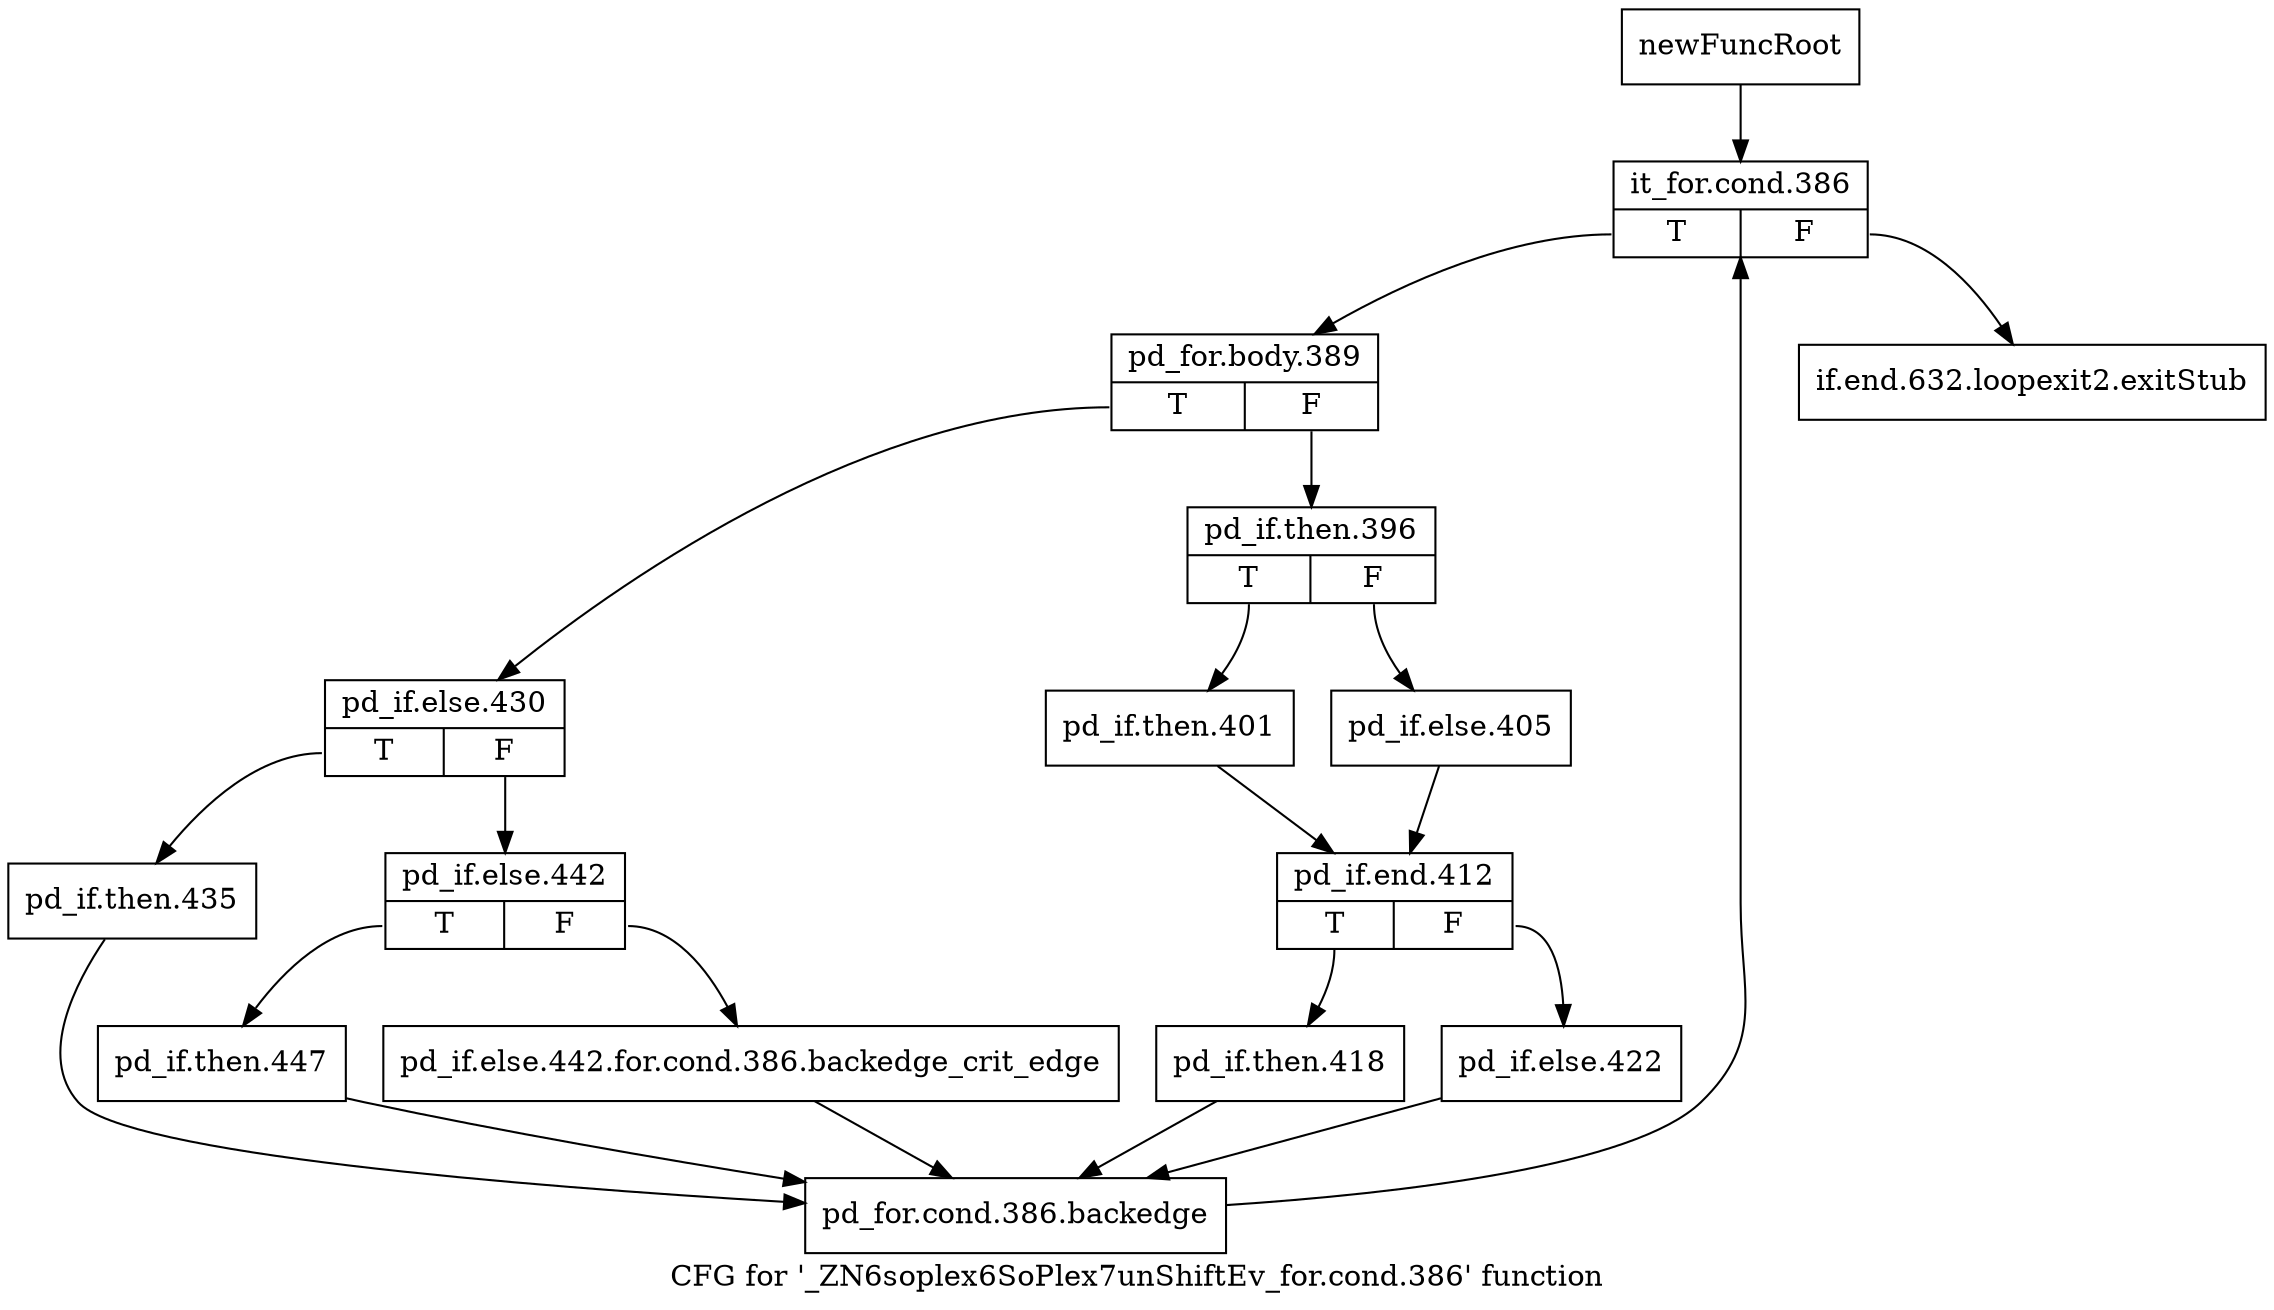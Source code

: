 digraph "CFG for '_ZN6soplex6SoPlex7unShiftEv_for.cond.386' function" {
	label="CFG for '_ZN6soplex6SoPlex7unShiftEv_for.cond.386' function";

	Node0x2edb110 [shape=record,label="{newFuncRoot}"];
	Node0x2edb110 -> Node0x2edb1b0;
	Node0x2edb160 [shape=record,label="{if.end.632.loopexit2.exitStub}"];
	Node0x2edb1b0 [shape=record,label="{it_for.cond.386|{<s0>T|<s1>F}}"];
	Node0x2edb1b0:s0 -> Node0x2edb200;
	Node0x2edb1b0:s1 -> Node0x2edb160;
	Node0x2edb200 [shape=record,label="{pd_for.body.389|{<s0>T|<s1>F}}"];
	Node0x2edb200:s0 -> Node0x2edb430;
	Node0x2edb200:s1 -> Node0x2edb250;
	Node0x2edb250 [shape=record,label="{pd_if.then.396|{<s0>T|<s1>F}}"];
	Node0x2edb250:s0 -> Node0x2edb2f0;
	Node0x2edb250:s1 -> Node0x2edb2a0;
	Node0x2edb2a0 [shape=record,label="{pd_if.else.405}"];
	Node0x2edb2a0 -> Node0x2edb340;
	Node0x2edb2f0 [shape=record,label="{pd_if.then.401}"];
	Node0x2edb2f0 -> Node0x2edb340;
	Node0x2edb340 [shape=record,label="{pd_if.end.412|{<s0>T|<s1>F}}"];
	Node0x2edb340:s0 -> Node0x2edb3e0;
	Node0x2edb340:s1 -> Node0x2edb390;
	Node0x2edb390 [shape=record,label="{pd_if.else.422}"];
	Node0x2edb390 -> Node0x2edb5c0;
	Node0x2edb3e0 [shape=record,label="{pd_if.then.418}"];
	Node0x2edb3e0 -> Node0x2edb5c0;
	Node0x2edb430 [shape=record,label="{pd_if.else.430|{<s0>T|<s1>F}}"];
	Node0x2edb430:s0 -> Node0x2edb570;
	Node0x2edb430:s1 -> Node0x2edb480;
	Node0x2edb480 [shape=record,label="{pd_if.else.442|{<s0>T|<s1>F}}"];
	Node0x2edb480:s0 -> Node0x2edb520;
	Node0x2edb480:s1 -> Node0x2edb4d0;
	Node0x2edb4d0 [shape=record,label="{pd_if.else.442.for.cond.386.backedge_crit_edge}"];
	Node0x2edb4d0 -> Node0x2edb5c0;
	Node0x2edb520 [shape=record,label="{pd_if.then.447}"];
	Node0x2edb520 -> Node0x2edb5c0;
	Node0x2edb570 [shape=record,label="{pd_if.then.435}"];
	Node0x2edb570 -> Node0x2edb5c0;
	Node0x2edb5c0 [shape=record,label="{pd_for.cond.386.backedge}"];
	Node0x2edb5c0 -> Node0x2edb1b0;
}
